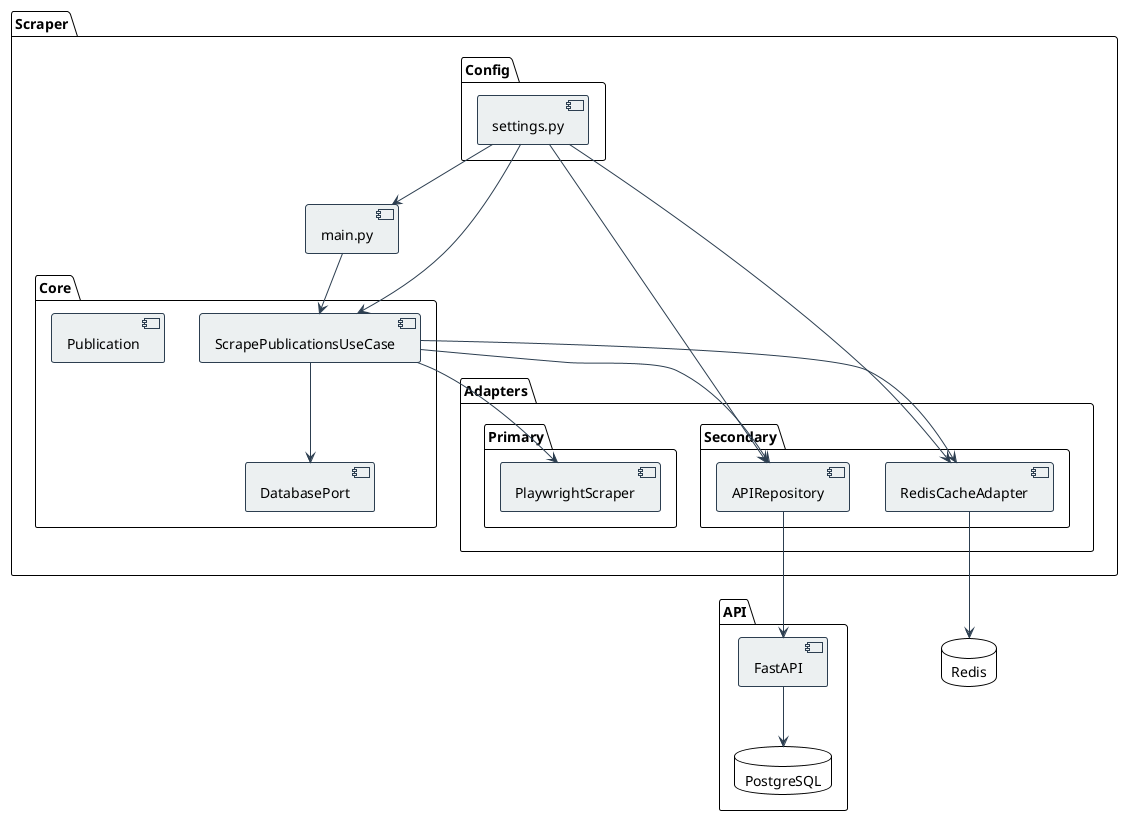 @startuml
!theme plain
skinparam component {
    BackgroundColor #ECF0F1
    BorderColor #2C3E50
    ArrowColor #2C3E50
}

package "Scraper" {
    [main.py] as main
    package "Core" {
        [ScrapePublicationsUseCase] as usecase
        [Publication] as entity
        [DatabasePort] as port
    }
    
    package "Adapters" {
        package "Primary" {
            [PlaywrightScraper] as scraper
        }
        
        package "Secondary" {
            [APIRepository] as api
            [RedisCacheAdapter] as redis
        }
    }
    
    package "Config" {
        [settings.py] as settings
    }
}

package "API" {
    [FastAPI] as fastapi
    database "PostgreSQL" as postgres
}

database "Redis" as redis_db

main --> usecase
usecase --> port
usecase --> scraper
usecase --> api
usecase --> redis

api --> fastapi
fastapi --> postgres
redis --> redis_db

settings --> main
settings --> usecase
settings --> api
settings --> redis

@enduml 